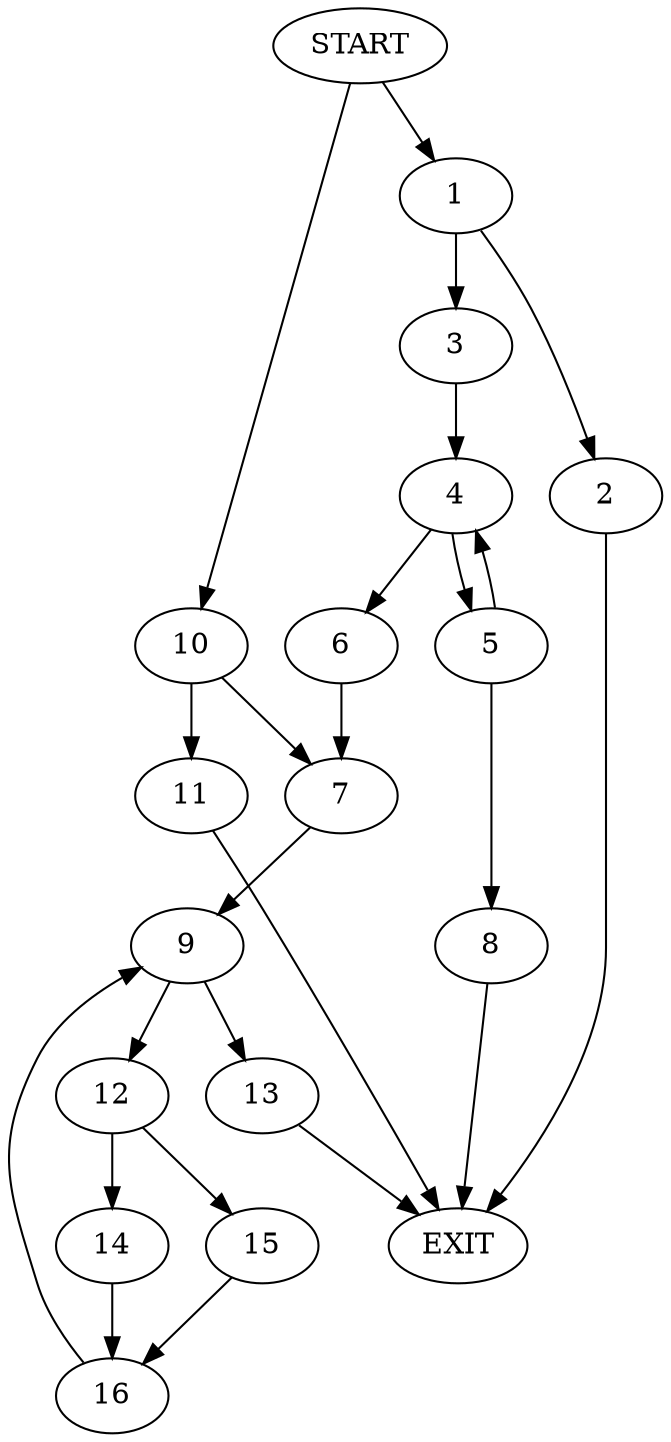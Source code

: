 digraph {
0 [label="START"]
17 [label="EXIT"]
0 -> 1
1 -> 2
1 -> 3
2 -> 17
3 -> 4
4 -> 5
4 -> 6
6 -> 7
5 -> 8
5 -> 4
7 -> 9
8 -> 17
0 -> 10
10 -> 7
10 -> 11
11 -> 17
9 -> 12
9 -> 13
13 -> 17
12 -> 14
12 -> 15
15 -> 16
14 -> 16
16 -> 9
}
